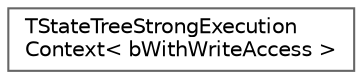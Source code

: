 digraph "Graphical Class Hierarchy"
{
 // INTERACTIVE_SVG=YES
 // LATEX_PDF_SIZE
  bgcolor="transparent";
  edge [fontname=Helvetica,fontsize=10,labelfontname=Helvetica,labelfontsize=10];
  node [fontname=Helvetica,fontsize=10,shape=box,height=0.2,width=0.4];
  rankdir="LR";
  Node0 [id="Node000000",label="TStateTreeStrongExecution\lContext\< bWithWriteAccess \>",height=0.2,width=0.4,color="grey40", fillcolor="white", style="filled",URL="$d6/d5a/structTStateTreeStrongExecutionContext.html",tooltip="Execution context to interact with the state tree instance data asynchronously."];
}
